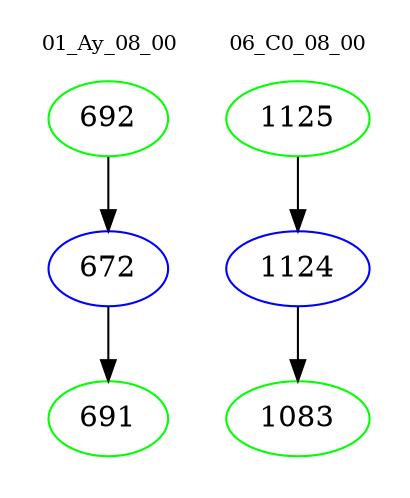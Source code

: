 digraph{
subgraph cluster_0 {
color = white
label = "01_Ay_08_00";
fontsize=10;
T0_692 [label="692", color="green"]
T0_692 -> T0_672 [color="black"]
T0_672 [label="672", color="blue"]
T0_672 -> T0_691 [color="black"]
T0_691 [label="691", color="green"]
}
subgraph cluster_1 {
color = white
label = "06_C0_08_00";
fontsize=10;
T1_1125 [label="1125", color="green"]
T1_1125 -> T1_1124 [color="black"]
T1_1124 [label="1124", color="blue"]
T1_1124 -> T1_1083 [color="black"]
T1_1083 [label="1083", color="green"]
}
}
